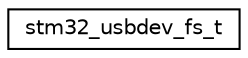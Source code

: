 digraph "Graphical Class Hierarchy"
{
 // LATEX_PDF_SIZE
  edge [fontname="Helvetica",fontsize="10",labelfontname="Helvetica",labelfontsize="10"];
  node [fontname="Helvetica",fontsize="10",shape=record];
  rankdir="LR";
  Node0 [label="stm32_usbdev_fs_t",height=0.2,width=0.4,color="black", fillcolor="white", style="filled",URL="$structstm32__usbdev__fs__t.html",tooltip="stm32 USB Device FS only peripheral device context"];
}
